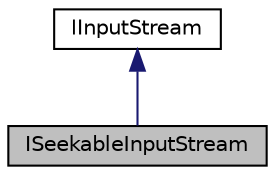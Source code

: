 digraph "ISeekableInputStream"
{
 // LATEX_PDF_SIZE
  edge [fontname="Helvetica",fontsize="10",labelfontname="Helvetica",labelfontsize="10"];
  node [fontname="Helvetica",fontsize="10",shape=record];
  Node1 [label="ISeekableInputStream",height=0.2,width=0.4,color="black", fillcolor="grey75", style="filled", fontcolor="black",tooltip="Represents an input stream with updating reading position."];
  Node2 -> Node1 [dir="back",color="midnightblue",fontsize="10",style="solid",fontname="Helvetica"];
  Node2 [label="IInputStream",height=0.2,width=0.4,color="black", fillcolor="white", style="filled",URL="$classIInputStream.html",tooltip="Represents an input stream."];
}
